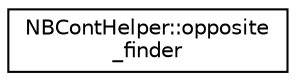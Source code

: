 digraph "Graphical Class Hierarchy"
{
  edge [fontname="Helvetica",fontsize="10",labelfontname="Helvetica",labelfontsize="10"];
  node [fontname="Helvetica",fontsize="10",shape=record];
  rankdir="LR";
  Node0 [label="NBContHelper::opposite\l_finder",height=0.2,width=0.4,color="black", fillcolor="white", style="filled",URL="$d0/d53/class_n_b_cont_helper_1_1opposite__finder.html"];
}
